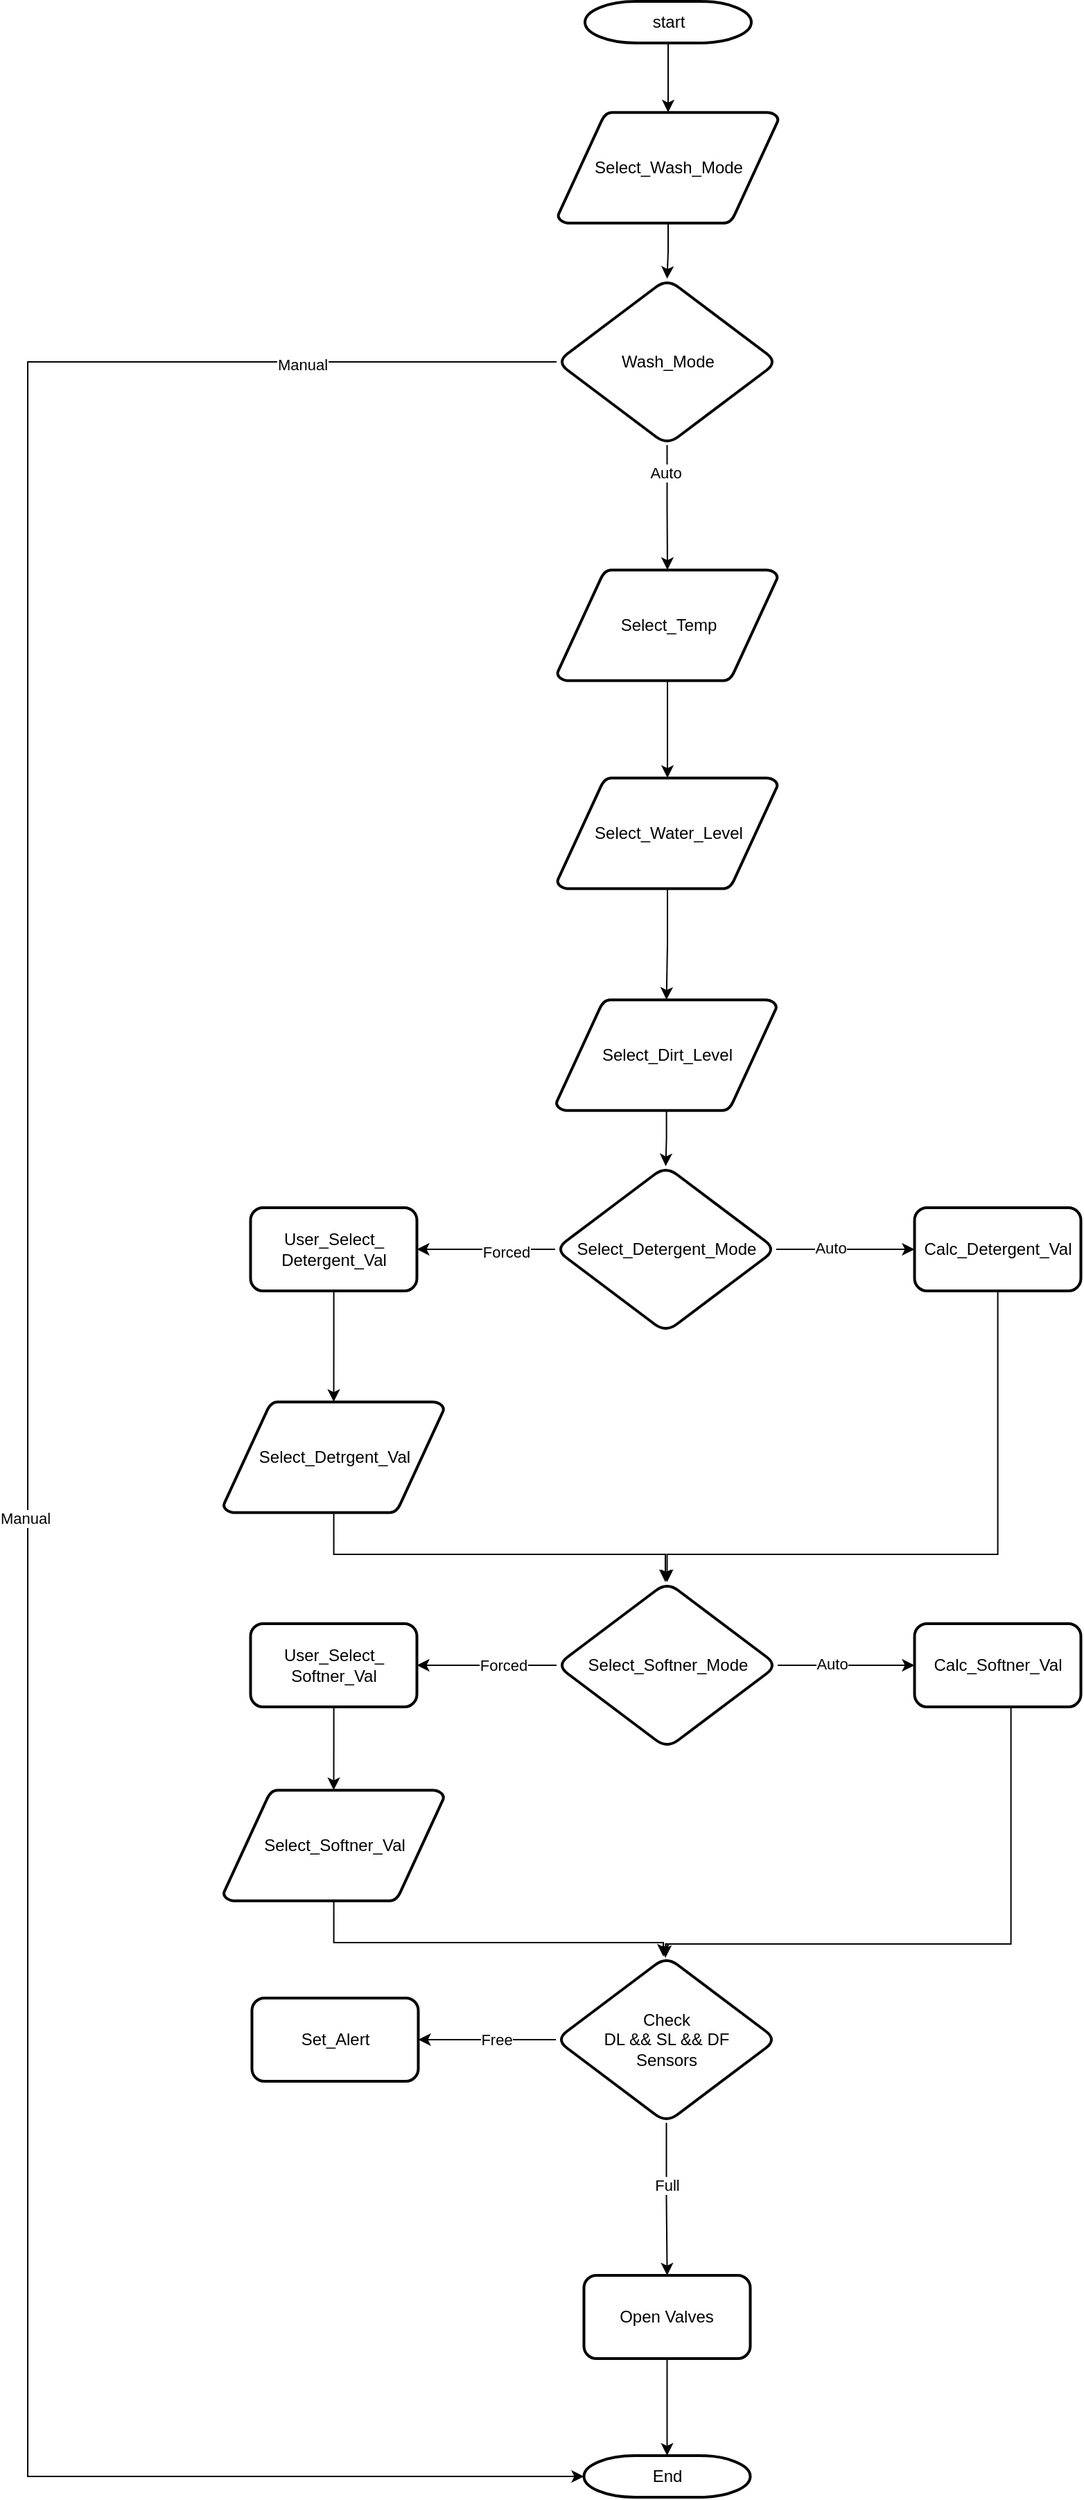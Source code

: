 <mxfile version="21.6.8" type="github">
  <diagram id="6a731a19-8d31-9384-78a2-239565b7b9f0" name="Page-1">
    <mxGraphModel dx="2217" dy="1405" grid="1" gridSize="10" guides="1" tooltips="1" connect="1" arrows="1" fold="1" page="1" pageScale="1" pageWidth="1169" pageHeight="827" background="none" math="0" shadow="0">
      <root>
        <mxCell id="0" />
        <mxCell id="1" parent="0" />
        <mxCell id="bVfaZKKpS5kE_KQOGeAX-162" value="" style="edgeStyle=orthogonalEdgeStyle;rounded=0;orthogonalLoop=1;jettySize=auto;html=1;" edge="1" parent="1" source="2" target="bVfaZKKpS5kE_KQOGeAX-161">
          <mxGeometry relative="1" as="geometry" />
        </mxCell>
        <mxCell id="2" value="start" style="shape=mxgraph.flowchart.terminator;strokeWidth=2;gradientColor=none;gradientDirection=north;fontStyle=0;html=1;" parent="1" vertex="1">
          <mxGeometry x="262" y="-80" width="120" height="30" as="geometry" />
        </mxCell>
        <mxCell id="bVfaZKKpS5kE_KQOGeAX-174" value="" style="edgeStyle=orthogonalEdgeStyle;rounded=0;orthogonalLoop=1;jettySize=auto;html=1;" edge="1" parent="1" source="3" target="bVfaZKKpS5kE_KQOGeAX-69">
          <mxGeometry relative="1" as="geometry" />
        </mxCell>
        <mxCell id="3" value="Select_Dirt_Level" style="shape=mxgraph.flowchart.data;strokeWidth=2;gradientColor=none;gradientDirection=north;fontStyle=0;html=1;" parent="1" vertex="1">
          <mxGeometry x="241.25" y="640" width="159" height="80" as="geometry" />
        </mxCell>
        <mxCell id="bVfaZKKpS5kE_KQOGeAX-172" value="" style="edgeStyle=orthogonalEdgeStyle;rounded=0;orthogonalLoop=1;jettySize=auto;html=1;" edge="1" parent="1" source="5" target="bVfaZKKpS5kE_KQOGeAX-55">
          <mxGeometry relative="1" as="geometry" />
        </mxCell>
        <mxCell id="5" value="Select_Temp" style="shape=mxgraph.flowchart.data;strokeWidth=2;gradientColor=none;gradientDirection=north;fontStyle=0;html=1;" parent="1" vertex="1">
          <mxGeometry x="242" y="330" width="159" height="80" as="geometry" />
        </mxCell>
        <mxCell id="bVfaZKKpS5kE_KQOGeAX-173" value="" style="edgeStyle=orthogonalEdgeStyle;rounded=0;orthogonalLoop=1;jettySize=auto;html=1;" edge="1" parent="1" source="bVfaZKKpS5kE_KQOGeAX-55" target="3">
          <mxGeometry relative="1" as="geometry" />
        </mxCell>
        <mxCell id="bVfaZKKpS5kE_KQOGeAX-55" value="Select_Water_Level" style="shape=mxgraph.flowchart.data;strokeWidth=2;gradientColor=none;gradientDirection=north;fontStyle=0;html=1;" vertex="1" parent="1">
          <mxGeometry x="242" y="480" width="159" height="80" as="geometry" />
        </mxCell>
        <mxCell id="bVfaZKKpS5kE_KQOGeAX-72" value="" style="edgeStyle=orthogonalEdgeStyle;rounded=0;orthogonalLoop=1;jettySize=auto;html=1;" edge="1" parent="1" source="bVfaZKKpS5kE_KQOGeAX-69" target="bVfaZKKpS5kE_KQOGeAX-71">
          <mxGeometry relative="1" as="geometry" />
        </mxCell>
        <mxCell id="bVfaZKKpS5kE_KQOGeAX-73" value="Auto" style="edgeLabel;html=1;align=center;verticalAlign=middle;resizable=0;points=[];" vertex="1" connectable="0" parent="bVfaZKKpS5kE_KQOGeAX-72">
          <mxGeometry x="-0.214" y="1" relative="1" as="geometry">
            <mxPoint as="offset" />
          </mxGeometry>
        </mxCell>
        <mxCell id="bVfaZKKpS5kE_KQOGeAX-75" value="" style="edgeStyle=orthogonalEdgeStyle;rounded=0;orthogonalLoop=1;jettySize=auto;html=1;" edge="1" parent="1" source="bVfaZKKpS5kE_KQOGeAX-69" target="bVfaZKKpS5kE_KQOGeAX-74">
          <mxGeometry relative="1" as="geometry" />
        </mxCell>
        <mxCell id="bVfaZKKpS5kE_KQOGeAX-76" value="Forced" style="edgeLabel;html=1;align=center;verticalAlign=middle;resizable=0;points=[];" vertex="1" connectable="0" parent="bVfaZKKpS5kE_KQOGeAX-75">
          <mxGeometry x="-0.276" y="2" relative="1" as="geometry">
            <mxPoint as="offset" />
          </mxGeometry>
        </mxCell>
        <mxCell id="bVfaZKKpS5kE_KQOGeAX-69" value="Select_Detergent_Mode" style="rhombus;whiteSpace=wrap;html=1;strokeWidth=2;gradientColor=none;gradientDirection=north;fontStyle=0;rounded=1;" vertex="1" parent="1">
          <mxGeometry x="240.5" y="760" width="159.5" height="120" as="geometry" />
        </mxCell>
        <mxCell id="bVfaZKKpS5kE_KQOGeAX-144" style="edgeStyle=orthogonalEdgeStyle;rounded=0;orthogonalLoop=1;jettySize=auto;html=1;" edge="1" parent="1" source="bVfaZKKpS5kE_KQOGeAX-71" target="bVfaZKKpS5kE_KQOGeAX-142">
          <mxGeometry relative="1" as="geometry">
            <Array as="points">
              <mxPoint x="560" y="1040" />
            </Array>
          </mxGeometry>
        </mxCell>
        <mxCell id="bVfaZKKpS5kE_KQOGeAX-71" value="Calc_Detergent_Val" style="whiteSpace=wrap;html=1;strokeWidth=2;gradientColor=none;gradientDirection=north;fontStyle=0;rounded=1;" vertex="1" parent="1">
          <mxGeometry x="499.75" y="790" width="120" height="60" as="geometry" />
        </mxCell>
        <mxCell id="bVfaZKKpS5kE_KQOGeAX-78" value="" style="edgeStyle=orthogonalEdgeStyle;rounded=0;orthogonalLoop=1;jettySize=auto;html=1;" edge="1" parent="1" source="bVfaZKKpS5kE_KQOGeAX-74">
          <mxGeometry relative="1" as="geometry">
            <mxPoint x="80.75" y="930" as="targetPoint" />
          </mxGeometry>
        </mxCell>
        <mxCell id="bVfaZKKpS5kE_KQOGeAX-74" value="User_Select_&lt;br&gt;Detergent_Val" style="whiteSpace=wrap;html=1;strokeWidth=2;gradientColor=none;gradientDirection=north;fontStyle=0;rounded=1;" vertex="1" parent="1">
          <mxGeometry x="20.75" y="790" width="120" height="60" as="geometry" />
        </mxCell>
        <mxCell id="bVfaZKKpS5kE_KQOGeAX-143" style="edgeStyle=orthogonalEdgeStyle;rounded=0;orthogonalLoop=1;jettySize=auto;html=1;entryX=0.492;entryY=0.043;entryDx=0;entryDy=0;entryPerimeter=0;" edge="1" parent="1">
          <mxGeometry relative="1" as="geometry">
            <mxPoint x="80.778" y="1004.84" as="sourcePoint" />
            <mxPoint x="319.974" y="1060.0" as="targetPoint" />
            <Array as="points">
              <mxPoint x="81" y="1040" />
              <mxPoint x="320" y="1040" />
            </Array>
          </mxGeometry>
        </mxCell>
        <mxCell id="bVfaZKKpS5kE_KQOGeAX-79" value="Select_Detrgent_Val" style="shape=mxgraph.flowchart.data;strokeWidth=2;gradientColor=none;gradientDirection=north;fontStyle=0;html=1;" vertex="1" parent="1">
          <mxGeometry x="1.25" y="930" width="159" height="80" as="geometry" />
        </mxCell>
        <mxCell id="bVfaZKKpS5kE_KQOGeAX-86" value="" style="edgeStyle=orthogonalEdgeStyle;rounded=0;orthogonalLoop=1;jettySize=auto;html=1;" edge="1" parent="1" source="bVfaZKKpS5kE_KQOGeAX-84" target="bVfaZKKpS5kE_KQOGeAX-85">
          <mxGeometry relative="1" as="geometry" />
        </mxCell>
        <mxCell id="bVfaZKKpS5kE_KQOGeAX-87" value="Free" style="edgeLabel;html=1;align=center;verticalAlign=middle;resizable=0;points=[];" vertex="1" connectable="0" parent="bVfaZKKpS5kE_KQOGeAX-86">
          <mxGeometry x="-0.123" relative="1" as="geometry">
            <mxPoint as="offset" />
          </mxGeometry>
        </mxCell>
        <mxCell id="bVfaZKKpS5kE_KQOGeAX-89" value="" style="edgeStyle=orthogonalEdgeStyle;rounded=0;orthogonalLoop=1;jettySize=auto;html=1;" edge="1" parent="1" source="bVfaZKKpS5kE_KQOGeAX-84" target="bVfaZKKpS5kE_KQOGeAX-88">
          <mxGeometry relative="1" as="geometry" />
        </mxCell>
        <mxCell id="bVfaZKKpS5kE_KQOGeAX-90" value="Full" style="edgeLabel;html=1;align=center;verticalAlign=middle;resizable=0;points=[];" vertex="1" connectable="0" parent="bVfaZKKpS5kE_KQOGeAX-89">
          <mxGeometry x="-0.185" relative="1" as="geometry">
            <mxPoint as="offset" />
          </mxGeometry>
        </mxCell>
        <mxCell id="bVfaZKKpS5kE_KQOGeAX-84" value="Check&lt;br&gt;DL &amp;amp;&amp;amp; SL &amp;amp;&amp;amp; DF&lt;br&gt;Sensors" style="rhombus;whiteSpace=wrap;html=1;strokeWidth=2;gradientColor=none;gradientDirection=north;fontStyle=0;rounded=1;" vertex="1" parent="1">
          <mxGeometry x="241" y="1330" width="159.5" height="120" as="geometry" />
        </mxCell>
        <mxCell id="bVfaZKKpS5kE_KQOGeAX-85" value="Set_Alert" style="whiteSpace=wrap;html=1;strokeWidth=2;gradientColor=none;gradientDirection=north;fontStyle=0;rounded=1;" vertex="1" parent="1">
          <mxGeometry x="21.75" y="1360" width="120" height="60" as="geometry" />
        </mxCell>
        <mxCell id="bVfaZKKpS5kE_KQOGeAX-92" value="" style="edgeStyle=orthogonalEdgeStyle;rounded=0;orthogonalLoop=1;jettySize=auto;html=1;" edge="1" parent="1" source="bVfaZKKpS5kE_KQOGeAX-88" target="bVfaZKKpS5kE_KQOGeAX-91">
          <mxGeometry relative="1" as="geometry" />
        </mxCell>
        <mxCell id="bVfaZKKpS5kE_KQOGeAX-88" value="Open Valves" style="whiteSpace=wrap;html=1;strokeWidth=2;gradientColor=none;gradientDirection=north;fontStyle=0;rounded=1;" vertex="1" parent="1">
          <mxGeometry x="261.25" y="1560" width="120" height="60" as="geometry" />
        </mxCell>
        <mxCell id="bVfaZKKpS5kE_KQOGeAX-91" value="End" style="shape=mxgraph.flowchart.terminator;strokeWidth=2;gradientColor=none;gradientDirection=north;fontStyle=0;html=1;" vertex="1" parent="1">
          <mxGeometry x="261.25" y="1690" width="120" height="30" as="geometry" />
        </mxCell>
        <mxCell id="bVfaZKKpS5kE_KQOGeAX-126" value="" style="edgeStyle=orthogonalEdgeStyle;rounded=0;orthogonalLoop=1;jettySize=auto;html=1;exitX=1;exitY=0.5;exitDx=0;exitDy=0;" edge="1" parent="1" target="bVfaZKKpS5kE_KQOGeAX-130" source="bVfaZKKpS5kE_KQOGeAX-142">
          <mxGeometry relative="1" as="geometry">
            <mxPoint x="400" y="1100" as="sourcePoint" />
            <Array as="points" />
          </mxGeometry>
        </mxCell>
        <mxCell id="bVfaZKKpS5kE_KQOGeAX-127" value="Auto" style="edgeLabel;html=1;align=center;verticalAlign=middle;resizable=0;points=[];" vertex="1" connectable="0" parent="bVfaZKKpS5kE_KQOGeAX-126">
          <mxGeometry x="-0.214" y="1" relative="1" as="geometry">
            <mxPoint as="offset" />
          </mxGeometry>
        </mxCell>
        <mxCell id="bVfaZKKpS5kE_KQOGeAX-158" style="edgeStyle=orthogonalEdgeStyle;rounded=0;orthogonalLoop=1;jettySize=auto;html=1;entryX=0.5;entryY=0;entryDx=0;entryDy=0;" edge="1" parent="1">
          <mxGeometry relative="1" as="geometry">
            <mxPoint x="569.3" y="1151" as="sourcePoint" />
            <mxPoint x="320.05" y="1331" as="targetPoint" />
            <Array as="points">
              <mxPoint x="569.3" y="1321" />
              <mxPoint x="320.3" y="1321" />
            </Array>
          </mxGeometry>
        </mxCell>
        <mxCell id="bVfaZKKpS5kE_KQOGeAX-130" value="Calc_Softner_Val" style="whiteSpace=wrap;html=1;strokeWidth=2;gradientColor=none;gradientDirection=north;fontStyle=0;rounded=1;" vertex="1" parent="1">
          <mxGeometry x="499.75" y="1090" width="120" height="60" as="geometry" />
        </mxCell>
        <mxCell id="bVfaZKKpS5kE_KQOGeAX-131" value="" style="edgeStyle=orthogonalEdgeStyle;rounded=0;orthogonalLoop=1;jettySize=auto;html=1;" edge="1" parent="1" source="bVfaZKKpS5kE_KQOGeAX-132">
          <mxGeometry relative="1" as="geometry">
            <mxPoint x="80.75" y="1210" as="targetPoint" />
          </mxGeometry>
        </mxCell>
        <mxCell id="bVfaZKKpS5kE_KQOGeAX-132" value="User_Select_&lt;br&gt;Softner_Val" style="whiteSpace=wrap;html=1;strokeWidth=2;gradientColor=none;gradientDirection=north;fontStyle=0;rounded=1;" vertex="1" parent="1">
          <mxGeometry x="20.75" y="1090" width="120" height="60" as="geometry" />
        </mxCell>
        <mxCell id="bVfaZKKpS5kE_KQOGeAX-148" style="edgeStyle=orthogonalEdgeStyle;rounded=0;orthogonalLoop=1;jettySize=auto;html=1;entryX=0.486;entryY=0.054;entryDx=0;entryDy=0;entryPerimeter=0;" edge="1" parent="1">
          <mxGeometry relative="1" as="geometry">
            <mxPoint x="80.801" y="1283.52" as="sourcePoint" />
            <mxPoint x="318.517" y="1330" as="targetPoint" />
            <Array as="points">
              <mxPoint x="81" y="1320" />
              <mxPoint x="319" y="1320" />
            </Array>
          </mxGeometry>
        </mxCell>
        <mxCell id="bVfaZKKpS5kE_KQOGeAX-133" value="Select_Softner_Val" style="shape=mxgraph.flowchart.data;strokeWidth=2;gradientColor=none;gradientDirection=north;fontStyle=0;html=1;" vertex="1" parent="1">
          <mxGeometry x="1.25" y="1210" width="159" height="80" as="geometry" />
        </mxCell>
        <mxCell id="bVfaZKKpS5kE_KQOGeAX-145" value="" style="edgeStyle=orthogonalEdgeStyle;rounded=0;orthogonalLoop=1;jettySize=auto;html=1;" edge="1" parent="1" source="bVfaZKKpS5kE_KQOGeAX-142" target="bVfaZKKpS5kE_KQOGeAX-132">
          <mxGeometry relative="1" as="geometry" />
        </mxCell>
        <mxCell id="bVfaZKKpS5kE_KQOGeAX-146" value="Forced" style="edgeLabel;html=1;align=center;verticalAlign=middle;resizable=0;points=[];" vertex="1" connectable="0" parent="bVfaZKKpS5kE_KQOGeAX-145">
          <mxGeometry x="-0.232" relative="1" as="geometry">
            <mxPoint as="offset" />
          </mxGeometry>
        </mxCell>
        <mxCell id="bVfaZKKpS5kE_KQOGeAX-142" value="Select_Softner_Mode" style="rhombus;whiteSpace=wrap;html=1;strokeWidth=2;gradientColor=none;gradientDirection=north;fontStyle=0;rounded=1;" vertex="1" parent="1">
          <mxGeometry x="241.5" y="1060" width="159.5" height="120" as="geometry" />
        </mxCell>
        <mxCell id="bVfaZKKpS5kE_KQOGeAX-164" style="edgeStyle=orthogonalEdgeStyle;rounded=0;orthogonalLoop=1;jettySize=auto;html=1;entryX=0;entryY=0.5;entryDx=0;entryDy=0;entryPerimeter=0;" edge="1" parent="1" source="bVfaZKKpS5kE_KQOGeAX-160" target="bVfaZKKpS5kE_KQOGeAX-91">
          <mxGeometry relative="1" as="geometry">
            <Array as="points">
              <mxPoint x="-140" y="180" />
              <mxPoint x="-140" y="1705" />
            </Array>
          </mxGeometry>
        </mxCell>
        <mxCell id="bVfaZKKpS5kE_KQOGeAX-165" value="Manual" style="edgeLabel;html=1;align=center;verticalAlign=middle;resizable=0;points=[];" vertex="1" connectable="0" parent="bVfaZKKpS5kE_KQOGeAX-164">
          <mxGeometry x="-0.842" y="2" relative="1" as="geometry">
            <mxPoint x="-1" as="offset" />
          </mxGeometry>
        </mxCell>
        <mxCell id="bVfaZKKpS5kE_KQOGeAX-169" value="Manual" style="edgeLabel;html=1;align=center;verticalAlign=middle;resizable=0;points=[];" vertex="1" connectable="0" parent="bVfaZKKpS5kE_KQOGeAX-164">
          <mxGeometry x="0.053" y="-2" relative="1" as="geometry">
            <mxPoint as="offset" />
          </mxGeometry>
        </mxCell>
        <mxCell id="bVfaZKKpS5kE_KQOGeAX-170" value="" style="edgeStyle=orthogonalEdgeStyle;rounded=0;orthogonalLoop=1;jettySize=auto;html=1;" edge="1" parent="1" source="bVfaZKKpS5kE_KQOGeAX-160" target="5">
          <mxGeometry relative="1" as="geometry" />
        </mxCell>
        <mxCell id="bVfaZKKpS5kE_KQOGeAX-171" value="Auto" style="edgeLabel;html=1;align=center;verticalAlign=middle;resizable=0;points=[];" vertex="1" connectable="0" parent="bVfaZKKpS5kE_KQOGeAX-170">
          <mxGeometry x="-0.552" y="-2" relative="1" as="geometry">
            <mxPoint as="offset" />
          </mxGeometry>
        </mxCell>
        <mxCell id="bVfaZKKpS5kE_KQOGeAX-160" value="Wash_Mode" style="rhombus;whiteSpace=wrap;html=1;strokeWidth=2;gradientColor=none;gradientDirection=north;fontStyle=0;rounded=1;" vertex="1" parent="1">
          <mxGeometry x="241.5" y="120" width="159.5" height="120" as="geometry" />
        </mxCell>
        <mxCell id="bVfaZKKpS5kE_KQOGeAX-163" value="" style="edgeStyle=orthogonalEdgeStyle;rounded=0;orthogonalLoop=1;jettySize=auto;html=1;" edge="1" parent="1" source="bVfaZKKpS5kE_KQOGeAX-161" target="bVfaZKKpS5kE_KQOGeAX-160">
          <mxGeometry relative="1" as="geometry" />
        </mxCell>
        <mxCell id="bVfaZKKpS5kE_KQOGeAX-161" value="Select_Wash_Mode" style="shape=mxgraph.flowchart.data;strokeWidth=2;gradientColor=none;gradientDirection=north;fontStyle=0;html=1;" vertex="1" parent="1">
          <mxGeometry x="242.5" width="159" height="80" as="geometry" />
        </mxCell>
      </root>
    </mxGraphModel>
  </diagram>
</mxfile>
